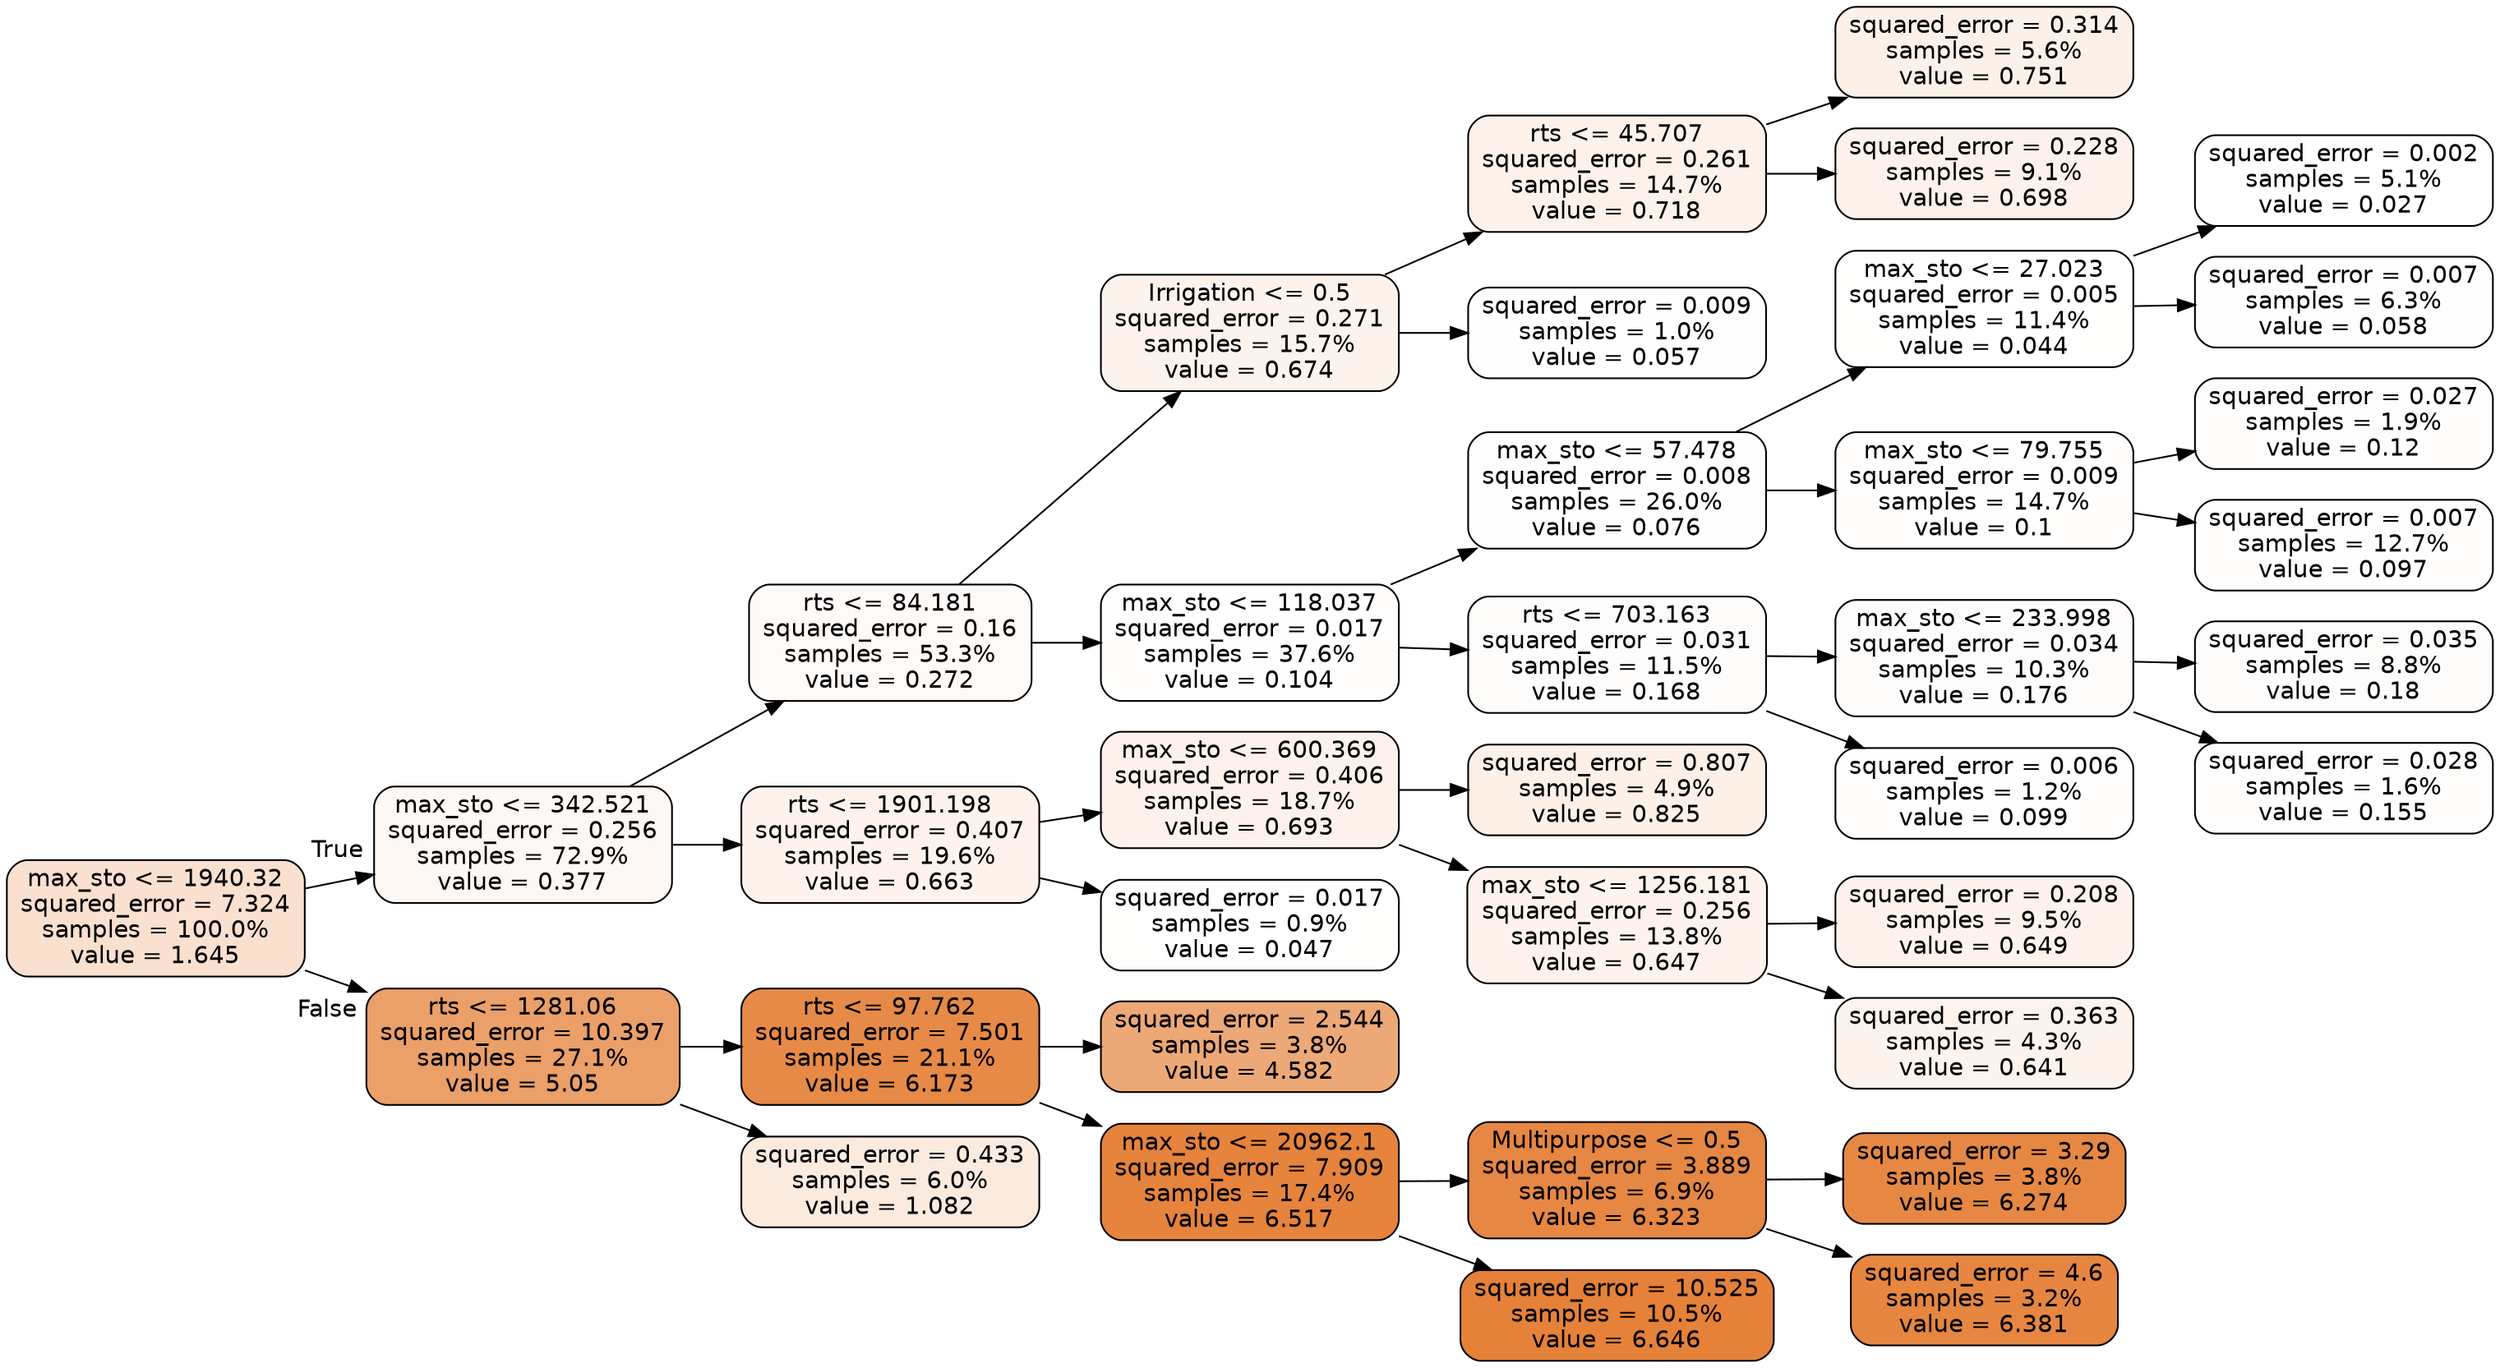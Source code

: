 digraph Tree {
node [shape=box, style="filled, rounded", color="black", fontname="helvetica"] ;
edge [fontname="helvetica"] ;
rankdir=LR ;
0 [label="max_sto <= 1940.32\nsquared_error = 7.324\nsamples = 100.0%\nvalue = 1.645", fillcolor="#f9e0cf"] ;
1 [label="max_sto <= 342.521\nsquared_error = 0.256\nsamples = 72.9%\nvalue = 0.377", fillcolor="#fef8f5"] ;
0 -> 1 [labeldistance=2.5, labelangle=-45, headlabel="True"] ;
2 [label="rts <= 84.181\nsquared_error = 0.16\nsamples = 53.3%\nvalue = 0.272", fillcolor="#fefaf8"] ;
1 -> 2 ;
3 [label="Irrigation <= 0.5\nsquared_error = 0.271\nsamples = 15.7%\nvalue = 0.674", fillcolor="#fcf3ec"] ;
2 -> 3 ;
4 [label="rts <= 45.707\nsquared_error = 0.261\nsamples = 14.7%\nvalue = 0.718", fillcolor="#fcf2ea"] ;
3 -> 4 ;
5 [label="squared_error = 0.314\nsamples = 5.6%\nvalue = 0.751", fillcolor="#fcf1e9"] ;
4 -> 5 ;
6 [label="squared_error = 0.228\nsamples = 9.1%\nvalue = 0.698", fillcolor="#fcf2eb"] ;
4 -> 6 ;
7 [label="squared_error = 0.009\nsamples = 1.0%\nvalue = 0.057", fillcolor="#fffefe"] ;
3 -> 7 ;
8 [label="max_sto <= 118.037\nsquared_error = 0.017\nsamples = 37.6%\nvalue = 0.104", fillcolor="#fffefd"] ;
2 -> 8 ;
9 [label="max_sto <= 57.478\nsquared_error = 0.008\nsamples = 26.0%\nvalue = 0.076", fillcolor="#fffefe"] ;
8 -> 9 ;
10 [label="max_sto <= 27.023\nsquared_error = 0.005\nsamples = 11.4%\nvalue = 0.044", fillcolor="#fffffe"] ;
9 -> 10 ;
11 [label="squared_error = 0.002\nsamples = 5.1%\nvalue = 0.027", fillcolor="#ffffff"] ;
10 -> 11 ;
12 [label="squared_error = 0.007\nsamples = 6.3%\nvalue = 0.058", fillcolor="#fffefe"] ;
10 -> 12 ;
13 [label="max_sto <= 79.755\nsquared_error = 0.009\nsamples = 14.7%\nvalue = 0.1", fillcolor="#fffefd"] ;
9 -> 13 ;
14 [label="squared_error = 0.027\nsamples = 1.9%\nvalue = 0.12", fillcolor="#fffdfc"] ;
13 -> 14 ;
15 [label="squared_error = 0.007\nsamples = 12.7%\nvalue = 0.097", fillcolor="#fffefd"] ;
13 -> 15 ;
16 [label="rts <= 703.163\nsquared_error = 0.031\nsamples = 11.5%\nvalue = 0.168", fillcolor="#fefcfb"] ;
8 -> 16 ;
17 [label="max_sto <= 233.998\nsquared_error = 0.034\nsamples = 10.3%\nvalue = 0.176", fillcolor="#fefcfb"] ;
16 -> 17 ;
18 [label="squared_error = 0.035\nsamples = 8.8%\nvalue = 0.18", fillcolor="#fefcfa"] ;
17 -> 18 ;
19 [label="squared_error = 0.028\nsamples = 1.6%\nvalue = 0.155", fillcolor="#fefdfb"] ;
17 -> 19 ;
20 [label="squared_error = 0.006\nsamples = 1.2%\nvalue = 0.099", fillcolor="#fffefd"] ;
16 -> 20 ;
21 [label="rts <= 1901.198\nsquared_error = 0.407\nsamples = 19.6%\nvalue = 0.663", fillcolor="#fdf3ec"] ;
1 -> 21 ;
22 [label="max_sto <= 600.369\nsquared_error = 0.406\nsamples = 18.7%\nvalue = 0.693", fillcolor="#fcf2eb"] ;
21 -> 22 ;
23 [label="squared_error = 0.807\nsamples = 4.9%\nvalue = 0.825", fillcolor="#fcf0e7"] ;
22 -> 23 ;
24 [label="max_sto <= 1256.181\nsquared_error = 0.256\nsamples = 13.8%\nvalue = 0.647", fillcolor="#fdf3ec"] ;
22 -> 24 ;
25 [label="squared_error = 0.208\nsamples = 9.5%\nvalue = 0.649", fillcolor="#fdf3ec"] ;
24 -> 25 ;
26 [label="squared_error = 0.363\nsamples = 4.3%\nvalue = 0.641", fillcolor="#fdf3ed"] ;
24 -> 26 ;
27 [label="squared_error = 0.017\nsamples = 0.9%\nvalue = 0.047", fillcolor="#fffffe"] ;
21 -> 27 ;
28 [label="rts <= 1281.06\nsquared_error = 10.397\nsamples = 27.1%\nvalue = 5.05", fillcolor="#eb9f69"] ;
0 -> 28 [labeldistance=2.5, labelangle=45, headlabel="False"] ;
29 [label="rts <= 97.762\nsquared_error = 7.501\nsamples = 21.1%\nvalue = 6.173", fillcolor="#e78a47"] ;
28 -> 29 ;
30 [label="squared_error = 2.544\nsamples = 3.8%\nvalue = 4.582", fillcolor="#eda877"] ;
29 -> 30 ;
31 [label="max_sto <= 20962.1\nsquared_error = 7.909\nsamples = 17.4%\nvalue = 6.517", fillcolor="#e6833d"] ;
29 -> 31 ;
32 [label="Multipurpose <= 0.5\nsquared_error = 3.889\nsamples = 6.9%\nvalue = 6.323", fillcolor="#e68743"] ;
31 -> 32 ;
33 [label="squared_error = 3.29\nsamples = 3.8%\nvalue = 6.274", fillcolor="#e68844"] ;
32 -> 33 ;
34 [label="squared_error = 4.6\nsamples = 3.2%\nvalue = 6.381", fillcolor="#e68641"] ;
32 -> 34 ;
35 [label="squared_error = 10.525\nsamples = 10.5%\nvalue = 6.646", fillcolor="#e58139"] ;
31 -> 35 ;
36 [label="squared_error = 0.433\nsamples = 6.0%\nvalue = 1.082", fillcolor="#fbebdf"] ;
28 -> 36 ;
}